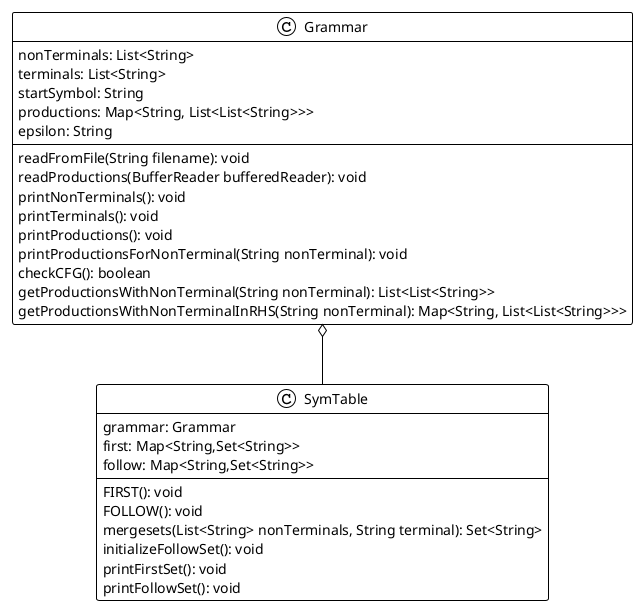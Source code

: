 @startuml
!theme plain
top to bottom direction
skinparam linetype ortho

class node1 as "Grammar" {
   nonTerminals: List<String>
   terminals: List<String>
   startSymbol: String
   productions: Map<String, List<List<String>>>
   epsilon: String

   readFromFile(String filename): void
   readProductions(BufferReader bufferedReader): void
   printNonTerminals(): void
   printTerminals(): void
   printProductions(): void
   printProductionsForNonTerminal(String nonTerminal): void
   checkCFG(): boolean
   getProductionsWithNonTerminal(String nonTerminal): List<List<String>>
   getProductionsWithNonTerminalInRHS(String nonTerminal): Map<String, List<List<String>>>
}

class node2 as "SymTable" {
   grammar: Grammar
   first: Map<String,Set<String>>
   follow: Map<String,Set<String>>

   FIRST(): void
   FOLLOW(): void
   mergesets(List<String> nonTerminals, String terminal): Set<String>
   initializeFollowSet(): void
   printFirstSet(): void
   printFollowSet(): void
}



node1 o-- node2

@enduml